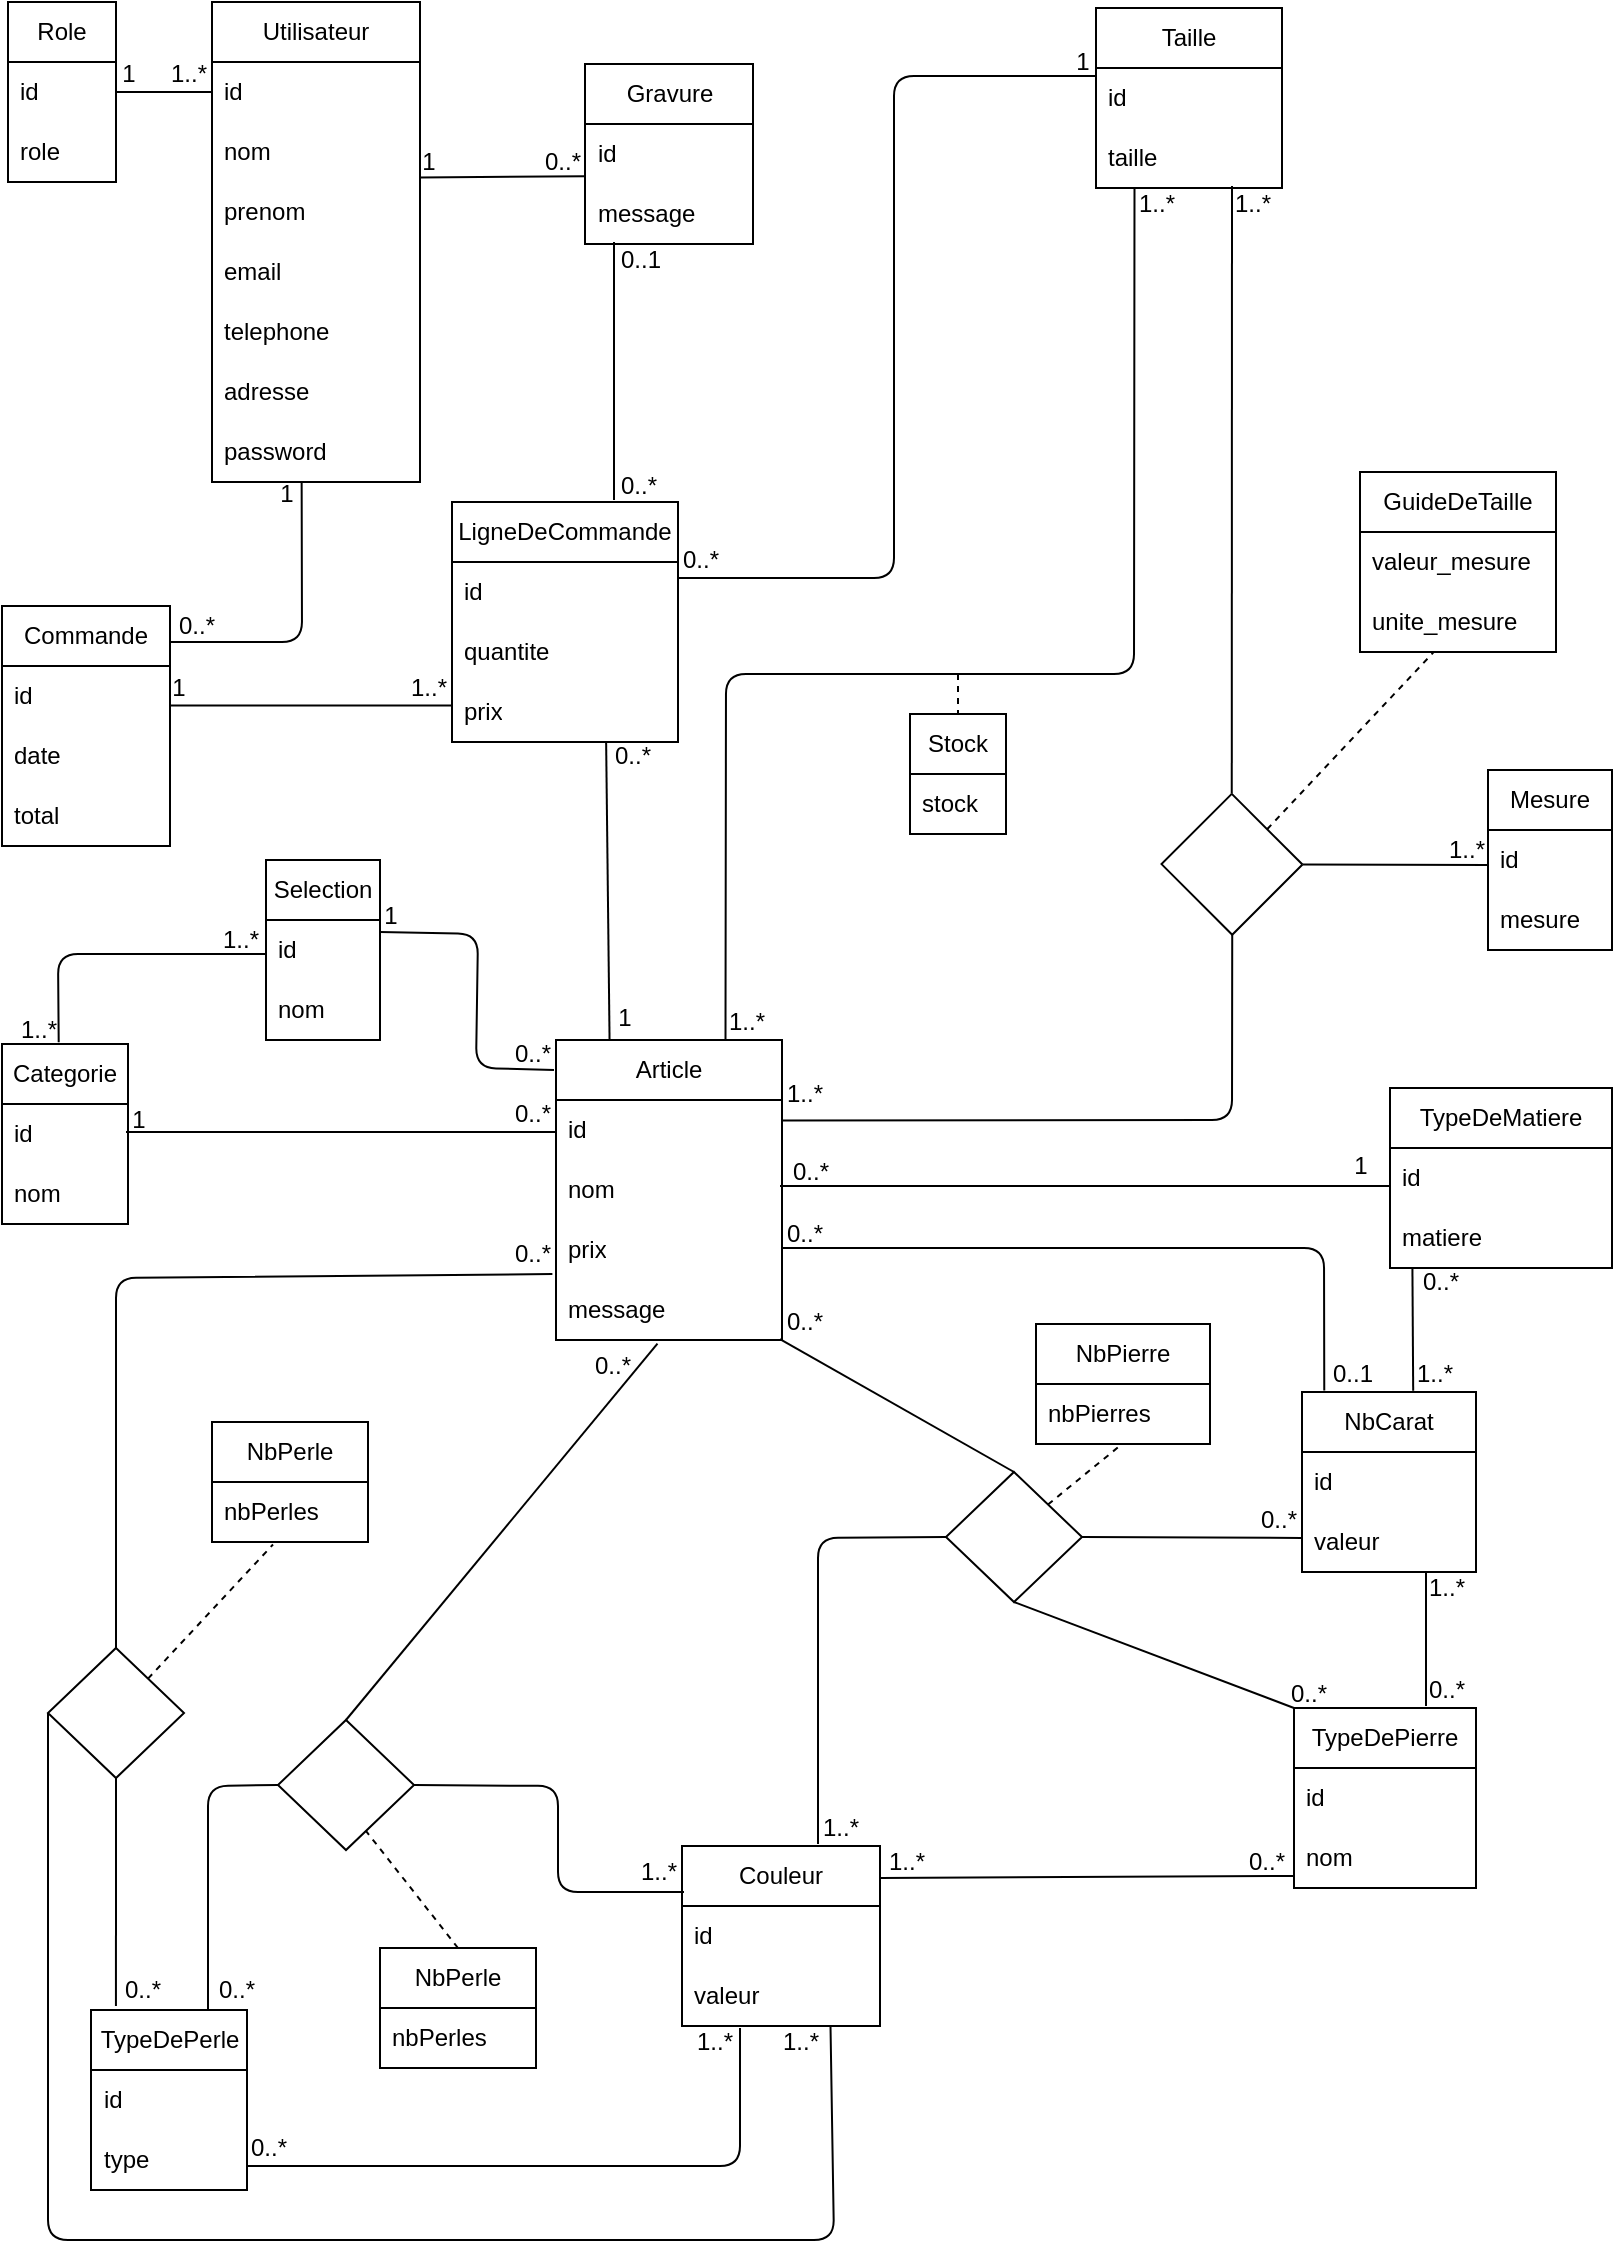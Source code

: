 <mxfile>
    <diagram id="a0RTVAKAJvJ26GCK1gj3" name="Page-1">
        <mxGraphModel dx="1342" dy="770" grid="0" gridSize="10" guides="1" tooltips="1" connect="1" arrows="1" fold="1" page="1" pageScale="1" pageWidth="827" pageHeight="1169" background="#ffffff" math="0" shadow="0">
            <root>
                <mxCell id="0"/>
                <mxCell id="1" parent="0"/>
                <mxCell id="2" value="Role" style="swimlane;fontStyle=0;childLayout=stackLayout;horizontal=1;startSize=30;horizontalStack=0;resizeParent=1;resizeParentMax=0;resizeLast=0;collapsible=1;marginBottom=0;whiteSpace=wrap;fillColor=none;swimlaneFillColor=none;glass=0;swimlaneLine=1;rounded=0;shadow=0;gradientColor=none;fontColor=#000000;labelBackgroundColor=none;strokeColor=#000000;perimeterSpacing=0;labelBorderColor=none;fillStyle=solid;strokeWidth=1;" parent="1" vertex="1">
                    <mxGeometry x="12" y="19" width="54" height="90" as="geometry"/>
                </mxCell>
                <mxCell id="3" value="id" style="text;strokeColor=none;fillColor=none;align=left;verticalAlign=middle;spacingLeft=4;spacingRight=4;overflow=hidden;points=[[0,0.5],[1,0.5]];portConstraint=eastwest;rotatable=0;whiteSpace=wrap;html=1;labelBackgroundColor=none;labelBorderColor=none;fontColor=#000000;" parent="2" vertex="1">
                    <mxGeometry y="30" width="54" height="30" as="geometry"/>
                </mxCell>
                <mxCell id="4" value="role" style="text;strokeColor=none;fillColor=none;align=left;verticalAlign=middle;spacingLeft=4;spacingRight=4;overflow=hidden;points=[[0,0.5],[1,0.5]];portConstraint=eastwest;rotatable=0;whiteSpace=wrap;html=1;fontColor=#000000;" parent="2" vertex="1">
                    <mxGeometry y="60" width="54" height="30" as="geometry"/>
                </mxCell>
                <mxCell id="6" value="Utilisateur" style="swimlane;fontStyle=0;childLayout=stackLayout;horizontal=1;startSize=30;horizontalStack=0;resizeParent=1;resizeParentMax=0;resizeLast=0;collapsible=1;marginBottom=0;whiteSpace=wrap;fillColor=none;swimlaneFillColor=none;glass=0;swimlaneLine=1;rounded=0;shadow=0;gradientColor=none;fontColor=#000000;labelBackgroundColor=none;strokeColor=#000000;perimeterSpacing=0;labelBorderColor=none;fillStyle=solid;strokeWidth=1;" parent="1" vertex="1">
                    <mxGeometry x="114" y="19" width="104" height="240" as="geometry">
                        <mxRectangle x="206" y="115" width="88" height="30" as="alternateBounds"/>
                    </mxGeometry>
                </mxCell>
                <mxCell id="7" value="id" style="text;strokeColor=none;fillColor=none;align=left;verticalAlign=middle;spacingLeft=4;spacingRight=4;overflow=hidden;points=[[0,0.5],[1,0.5]];portConstraint=eastwest;rotatable=0;whiteSpace=wrap;html=1;labelBackgroundColor=none;labelBorderColor=none;fontColor=#000000;" parent="6" vertex="1">
                    <mxGeometry y="30" width="104" height="30" as="geometry"/>
                </mxCell>
                <mxCell id="8" value="nom" style="text;strokeColor=none;fillColor=none;align=left;verticalAlign=middle;spacingLeft=4;spacingRight=4;overflow=hidden;points=[[0,0.5],[1,0.5]];portConstraint=eastwest;rotatable=0;whiteSpace=wrap;html=1;fontColor=#000000;" parent="6" vertex="1">
                    <mxGeometry y="60" width="104" height="30" as="geometry"/>
                </mxCell>
                <mxCell id="11" value="prenom" style="text;strokeColor=none;fillColor=none;align=left;verticalAlign=middle;spacingLeft=4;spacingRight=4;overflow=hidden;points=[[0,0.5],[1,0.5]];portConstraint=eastwest;rotatable=0;whiteSpace=wrap;html=1;fontColor=#000000;" parent="6" vertex="1">
                    <mxGeometry y="90" width="104" height="30" as="geometry"/>
                </mxCell>
                <mxCell id="12" value="email" style="text;strokeColor=none;fillColor=none;align=left;verticalAlign=middle;spacingLeft=4;spacingRight=4;overflow=hidden;points=[[0,0.5],[1,0.5]];portConstraint=eastwest;rotatable=0;whiteSpace=wrap;html=1;fontColor=#000000;" parent="6" vertex="1">
                    <mxGeometry y="120" width="104" height="30" as="geometry"/>
                </mxCell>
                <mxCell id="13" value="telephone" style="text;strokeColor=none;fillColor=none;align=left;verticalAlign=middle;spacingLeft=4;spacingRight=4;overflow=hidden;points=[[0,0.5],[1,0.5]];portConstraint=eastwest;rotatable=0;whiteSpace=wrap;html=1;fontColor=#000000;" parent="6" vertex="1">
                    <mxGeometry y="150" width="104" height="30" as="geometry"/>
                </mxCell>
                <mxCell id="14" value="adresse" style="text;strokeColor=none;fillColor=none;align=left;verticalAlign=middle;spacingLeft=4;spacingRight=4;overflow=hidden;points=[[0,0.5],[1,0.5]];portConstraint=eastwest;rotatable=0;whiteSpace=wrap;html=1;fontColor=#000000;" parent="6" vertex="1">
                    <mxGeometry y="180" width="104" height="30" as="geometry"/>
                </mxCell>
                <mxCell id="15" value="password" style="text;strokeColor=none;fillColor=none;align=left;verticalAlign=middle;spacingLeft=4;spacingRight=4;overflow=hidden;points=[[0,0.5],[1,0.5]];portConstraint=eastwest;rotatable=0;whiteSpace=wrap;html=1;fontColor=#000000;" parent="6" vertex="1">
                    <mxGeometry y="210" width="104" height="30" as="geometry"/>
                </mxCell>
                <mxCell id="17" value="" style="endArrow=none;html=1;rounded=1;fontColor=#000000;strokeColor=#000000;entryX=1;entryY=0.5;entryDx=0;entryDy=0;exitX=0;exitY=0.5;exitDx=0;exitDy=0;" parent="1" source="7" target="3" edge="1">
                    <mxGeometry width="50" height="50" relative="1" as="geometry">
                        <mxPoint x="259" y="238" as="sourcePoint"/>
                        <mxPoint x="309" y="188" as="targetPoint"/>
                    </mxGeometry>
                </mxCell>
                <mxCell id="18" value="1" style="text;html=1;align=center;verticalAlign=middle;resizable=0;points=[];autosize=1;strokeColor=none;fillColor=none;fontColor=#000000;" parent="1" vertex="1">
                    <mxGeometry x="59" y="42" width="25" height="26" as="geometry"/>
                </mxCell>
                <mxCell id="19" value="1..*" style="text;html=1;align=center;verticalAlign=middle;resizable=0;points=[];autosize=1;strokeColor=none;fillColor=none;fontColor=#000000;" parent="1" vertex="1">
                    <mxGeometry x="84" y="42" width="36" height="26" as="geometry"/>
                </mxCell>
                <mxCell id="24" value="Commande" style="swimlane;fontStyle=0;childLayout=stackLayout;horizontal=1;startSize=30;horizontalStack=0;resizeParent=1;resizeParentMax=0;resizeLast=0;collapsible=1;marginBottom=0;whiteSpace=wrap;fillColor=none;swimlaneFillColor=none;glass=0;swimlaneLine=1;rounded=0;shadow=0;gradientColor=none;fontColor=#000000;labelBackgroundColor=none;strokeColor=#000000;perimeterSpacing=0;labelBorderColor=none;fillStyle=solid;strokeWidth=1;" parent="1" vertex="1">
                    <mxGeometry x="9" y="321" width="84" height="120" as="geometry"/>
                </mxCell>
                <mxCell id="25" value="id" style="text;strokeColor=none;fillColor=none;align=left;verticalAlign=middle;spacingLeft=4;spacingRight=4;overflow=hidden;points=[[0,0.5],[1,0.5]];portConstraint=eastwest;rotatable=0;whiteSpace=wrap;html=1;labelBackgroundColor=none;labelBorderColor=none;fontColor=#000000;" parent="24" vertex="1">
                    <mxGeometry y="30" width="84" height="30" as="geometry"/>
                </mxCell>
                <mxCell id="26" value="date" style="text;strokeColor=none;fillColor=none;align=left;verticalAlign=middle;spacingLeft=4;spacingRight=4;overflow=hidden;points=[[0,0.5],[1,0.5]];portConstraint=eastwest;rotatable=0;whiteSpace=wrap;html=1;labelBackgroundColor=none;labelBorderColor=none;fontColor=#000000;" parent="24" vertex="1">
                    <mxGeometry y="60" width="84" height="30" as="geometry"/>
                </mxCell>
                <mxCell id="27" value="total" style="text;strokeColor=none;fillColor=none;align=left;verticalAlign=middle;spacingLeft=4;spacingRight=4;overflow=hidden;points=[[0,0.5],[1,0.5]];portConstraint=eastwest;rotatable=0;whiteSpace=wrap;html=1;labelBackgroundColor=none;labelBorderColor=none;fontColor=#000000;" parent="24" vertex="1">
                    <mxGeometry y="90" width="84" height="30" as="geometry"/>
                </mxCell>
                <mxCell id="34" value="" style="endArrow=none;html=1;rounded=1;strokeColor=#000000;fontColor=#000000;entryX=0.431;entryY=0.994;entryDx=0;entryDy=0;entryPerimeter=0;" parent="1" target="15" edge="1">
                    <mxGeometry width="50" height="50" relative="1" as="geometry">
                        <mxPoint x="93" y="339" as="sourcePoint"/>
                        <mxPoint x="221" y="225" as="targetPoint"/>
                        <Array as="points">
                            <mxPoint x="159" y="339"/>
                        </Array>
                    </mxGeometry>
                </mxCell>
                <mxCell id="35" value="0..*" style="text;html=1;align=center;verticalAlign=middle;resizable=0;points=[];autosize=1;strokeColor=none;fillColor=none;fontColor=#000000;" parent="1" vertex="1">
                    <mxGeometry x="87.5" y="318" width="36" height="26" as="geometry"/>
                </mxCell>
                <mxCell id="36" value="1" style="text;html=1;align=center;verticalAlign=middle;resizable=0;points=[];autosize=1;strokeColor=none;fillColor=none;fontColor=#000000;" parent="1" vertex="1">
                    <mxGeometry x="138" y="252" width="25" height="26" as="geometry"/>
                </mxCell>
                <mxCell id="37" value="Gravure" style="swimlane;fontStyle=0;childLayout=stackLayout;horizontal=1;startSize=30;horizontalStack=0;resizeParent=1;resizeParentMax=0;resizeLast=0;collapsible=1;marginBottom=0;whiteSpace=wrap;fillColor=none;swimlaneFillColor=none;glass=0;swimlaneLine=1;rounded=0;shadow=0;gradientColor=none;fontColor=#000000;labelBackgroundColor=none;strokeColor=#000000;perimeterSpacing=0;labelBorderColor=none;fillStyle=solid;strokeWidth=1;" parent="1" vertex="1">
                    <mxGeometry x="300.5" y="50" width="84" height="90" as="geometry"/>
                </mxCell>
                <mxCell id="38" value="id" style="text;strokeColor=none;fillColor=none;align=left;verticalAlign=middle;spacingLeft=4;spacingRight=4;overflow=hidden;points=[[0,0.5],[1,0.5]];portConstraint=eastwest;rotatable=0;whiteSpace=wrap;html=1;labelBackgroundColor=none;labelBorderColor=none;fontColor=#000000;" parent="37" vertex="1">
                    <mxGeometry y="30" width="84" height="30" as="geometry"/>
                </mxCell>
                <mxCell id="39" value="message" style="text;strokeColor=none;fillColor=none;align=left;verticalAlign=middle;spacingLeft=4;spacingRight=4;overflow=hidden;points=[[0,0.5],[1,0.5]];portConstraint=eastwest;rotatable=0;whiteSpace=wrap;html=1;labelBackgroundColor=none;labelBorderColor=none;fontColor=#000000;" parent="37" vertex="1">
                    <mxGeometry y="60" width="84" height="30" as="geometry"/>
                </mxCell>
                <mxCell id="41" value="LigneDeCommande" style="swimlane;fontStyle=0;childLayout=stackLayout;horizontal=1;startSize=30;horizontalStack=0;resizeParent=1;resizeParentMax=0;resizeLast=0;collapsible=1;marginBottom=0;whiteSpace=wrap;fillColor=none;swimlaneFillColor=none;glass=0;swimlaneLine=1;rounded=0;shadow=0;gradientColor=none;fontColor=#000000;labelBackgroundColor=none;strokeColor=#000000;perimeterSpacing=0;labelBorderColor=none;fillStyle=solid;strokeWidth=1;" parent="1" vertex="1">
                    <mxGeometry x="234" y="269" width="113" height="120" as="geometry"/>
                </mxCell>
                <mxCell id="42" value="id" style="text;strokeColor=none;fillColor=none;align=left;verticalAlign=middle;spacingLeft=4;spacingRight=4;overflow=hidden;points=[[0,0.5],[1,0.5]];portConstraint=eastwest;rotatable=0;whiteSpace=wrap;html=1;labelBackgroundColor=none;labelBorderColor=none;fontColor=#000000;" parent="41" vertex="1">
                    <mxGeometry y="30" width="113" height="30" as="geometry"/>
                </mxCell>
                <mxCell id="43" value="quantite" style="text;strokeColor=none;fillColor=none;align=left;verticalAlign=middle;spacingLeft=4;spacingRight=4;overflow=hidden;points=[[0,0.5],[1,0.5]];portConstraint=eastwest;rotatable=0;whiteSpace=wrap;html=1;labelBackgroundColor=none;labelBorderColor=none;fontColor=#000000;" parent="41" vertex="1">
                    <mxGeometry y="60" width="113" height="30" as="geometry"/>
                </mxCell>
                <mxCell id="44" value="prix" style="text;strokeColor=none;fillColor=none;align=left;verticalAlign=middle;spacingLeft=4;spacingRight=4;overflow=hidden;points=[[0,0.5],[1,0.5]];portConstraint=eastwest;rotatable=0;whiteSpace=wrap;html=1;labelBackgroundColor=none;labelBorderColor=none;fontColor=#000000;" parent="41" vertex="1">
                    <mxGeometry y="90" width="113" height="30" as="geometry"/>
                </mxCell>
                <mxCell id="45" value="" style="endArrow=none;html=1;rounded=1;strokeColor=#000000;fontColor=#000000;entryX=0.995;entryY=0.657;entryDx=0;entryDy=0;entryPerimeter=0;exitX=-0.004;exitY=0.39;exitDx=0;exitDy=0;exitPerimeter=0;" parent="1" source="44" target="25" edge="1">
                    <mxGeometry width="50" height="50" relative="1" as="geometry">
                        <mxPoint x="219" y="382" as="sourcePoint"/>
                        <mxPoint x="429" y="266" as="targetPoint"/>
                    </mxGeometry>
                </mxCell>
                <mxCell id="46" value="" style="endArrow=none;html=1;rounded=1;strokeColor=#000000;fontColor=#000000;entryX=0.997;entryY=-0.076;entryDx=0;entryDy=0;exitX=0;exitY=0.872;exitDx=0;exitDy=0;exitPerimeter=0;entryPerimeter=0;" parent="1" source="38" target="11" edge="1">
                    <mxGeometry width="50" height="50" relative="1" as="geometry">
                        <mxPoint x="308" y="231" as="sourcePoint"/>
                        <mxPoint x="386" y="185" as="targetPoint"/>
                    </mxGeometry>
                </mxCell>
                <mxCell id="47" value="1" style="text;html=1;align=center;verticalAlign=middle;resizable=0;points=[];autosize=1;strokeColor=none;fillColor=none;fontColor=#000000;" parent="1" vertex="1">
                    <mxGeometry x="84" y="349" width="25" height="26" as="geometry"/>
                </mxCell>
                <mxCell id="48" value="1..*" style="text;html=1;align=center;verticalAlign=middle;resizable=0;points=[];autosize=1;strokeColor=none;fillColor=none;fontColor=#000000;" parent="1" vertex="1">
                    <mxGeometry x="203.5" y="349" width="36" height="26" as="geometry"/>
                </mxCell>
                <mxCell id="49" value="" style="endArrow=none;html=1;rounded=1;strokeColor=#000000;fontColor=#000000;" parent="1" edge="1">
                    <mxGeometry width="50" height="50" relative="1" as="geometry">
                        <mxPoint x="315" y="268" as="sourcePoint"/>
                        <mxPoint x="315" y="139" as="targetPoint"/>
                    </mxGeometry>
                </mxCell>
                <mxCell id="50" value="0..1" style="text;html=1;align=center;verticalAlign=middle;resizable=0;points=[];autosize=1;strokeColor=none;fillColor=none;fontColor=#000000;" parent="1" vertex="1">
                    <mxGeometry x="309" y="135" width="38" height="26" as="geometry"/>
                </mxCell>
                <mxCell id="51" value="0..*" style="text;html=1;align=center;verticalAlign=middle;resizable=0;points=[];autosize=1;strokeColor=none;fillColor=none;fontColor=#000000;" parent="1" vertex="1">
                    <mxGeometry x="340" y="285" width="36" height="26" as="geometry"/>
                </mxCell>
                <mxCell id="52" value="1" style="text;html=1;align=center;verticalAlign=middle;resizable=0;points=[];autosize=1;strokeColor=none;fillColor=none;fontColor=#000000;" parent="1" vertex="1">
                    <mxGeometry x="209" y="86" width="25" height="26" as="geometry"/>
                </mxCell>
                <mxCell id="53" value="0..*" style="text;html=1;align=center;verticalAlign=middle;resizable=0;points=[];autosize=1;strokeColor=none;fillColor=none;fontColor=#000000;" parent="1" vertex="1">
                    <mxGeometry x="271" y="86" width="36" height="26" as="geometry"/>
                </mxCell>
                <mxCell id="54" value="Selection" style="swimlane;fontStyle=0;childLayout=stackLayout;horizontal=1;startSize=30;horizontalStack=0;resizeParent=1;resizeParentMax=0;resizeLast=0;collapsible=1;marginBottom=0;whiteSpace=wrap;fillColor=none;swimlaneFillColor=none;glass=0;swimlaneLine=1;rounded=0;shadow=0;gradientColor=none;fontColor=#000000;labelBackgroundColor=none;strokeColor=#000000;perimeterSpacing=0;labelBorderColor=none;fillStyle=solid;strokeWidth=1;" parent="1" vertex="1">
                    <mxGeometry x="141" y="448" width="57" height="90" as="geometry"/>
                </mxCell>
                <mxCell id="55" value="id" style="text;strokeColor=none;fillColor=none;align=left;verticalAlign=middle;spacingLeft=4;spacingRight=4;overflow=hidden;points=[[0,0.5],[1,0.5]];portConstraint=eastwest;rotatable=0;whiteSpace=wrap;html=1;labelBackgroundColor=none;labelBorderColor=none;fontColor=#000000;" parent="54" vertex="1">
                    <mxGeometry y="30" width="57" height="30" as="geometry"/>
                </mxCell>
                <mxCell id="56" value="nom" style="text;strokeColor=none;fillColor=none;align=left;verticalAlign=middle;spacingLeft=4;spacingRight=4;overflow=hidden;points=[[0,0.5],[1,0.5]];portConstraint=eastwest;rotatable=0;whiteSpace=wrap;html=1;labelBackgroundColor=none;labelBorderColor=none;fontColor=#000000;" parent="54" vertex="1">
                    <mxGeometry y="60" width="57" height="30" as="geometry"/>
                </mxCell>
                <mxCell id="58" value="Categorie" style="swimlane;fontStyle=0;childLayout=stackLayout;horizontal=1;startSize=30;horizontalStack=0;resizeParent=1;resizeParentMax=0;resizeLast=0;collapsible=1;marginBottom=0;whiteSpace=wrap;fillColor=none;swimlaneFillColor=none;glass=0;swimlaneLine=1;rounded=0;shadow=0;gradientColor=none;fontColor=#000000;labelBackgroundColor=none;strokeColor=#000000;perimeterSpacing=0;labelBorderColor=none;fillStyle=solid;strokeWidth=1;" parent="1" vertex="1">
                    <mxGeometry x="9" y="540" width="63" height="90" as="geometry"/>
                </mxCell>
                <mxCell id="59" value="id" style="text;strokeColor=none;fillColor=none;align=left;verticalAlign=middle;spacingLeft=4;spacingRight=4;overflow=hidden;points=[[0,0.5],[1,0.5]];portConstraint=eastwest;rotatable=0;whiteSpace=wrap;html=1;labelBackgroundColor=none;labelBorderColor=none;fontColor=#000000;" parent="58" vertex="1">
                    <mxGeometry y="30" width="63" height="30" as="geometry"/>
                </mxCell>
                <mxCell id="60" value="nom" style="text;strokeColor=none;fillColor=none;align=left;verticalAlign=middle;spacingLeft=4;spacingRight=4;overflow=hidden;points=[[0,0.5],[1,0.5]];portConstraint=eastwest;rotatable=0;whiteSpace=wrap;html=1;labelBackgroundColor=none;labelBorderColor=none;fontColor=#000000;" parent="58" vertex="1">
                    <mxGeometry y="60" width="63" height="30" as="geometry"/>
                </mxCell>
                <mxCell id="61" value="" style="endArrow=none;html=1;rounded=1;fontColor=#000000;strokeColor=#000000;" parent="1" edge="1">
                    <mxGeometry width="50" height="50" relative="1" as="geometry">
                        <mxPoint x="285" y="553" as="sourcePoint"/>
                        <mxPoint x="198" y="484" as="targetPoint"/>
                        <Array as="points">
                            <mxPoint x="246" y="552"/>
                            <mxPoint x="247" y="485"/>
                        </Array>
                    </mxGeometry>
                </mxCell>
                <mxCell id="62" value="" style="endArrow=none;html=1;rounded=1;strokeColor=#000000;fontColor=#000000;exitX=0.45;exitY=-0.01;exitDx=0;exitDy=0;exitPerimeter=0;" parent="1" source="58" edge="1">
                    <mxGeometry width="50" height="50" relative="1" as="geometry">
                        <mxPoint x="475" y="378" as="sourcePoint"/>
                        <mxPoint x="141" y="495" as="targetPoint"/>
                        <Array as="points">
                            <mxPoint x="37" y="495"/>
                        </Array>
                    </mxGeometry>
                </mxCell>
                <mxCell id="63" value="1..*" style="text;html=1;align=center;verticalAlign=middle;resizable=0;points=[];autosize=1;strokeColor=none;fillColor=none;fontColor=#000000;" parent="1" vertex="1">
                    <mxGeometry x="110" y="475" width="36" height="26" as="geometry"/>
                </mxCell>
                <mxCell id="64" value="1..*" style="text;html=1;align=center;verticalAlign=middle;resizable=0;points=[];autosize=1;strokeColor=none;fillColor=none;fontColor=#000000;" parent="1" vertex="1">
                    <mxGeometry x="9" y="520" width="36" height="26" as="geometry"/>
                </mxCell>
                <mxCell id="65" value="1" style="text;html=1;align=center;verticalAlign=middle;resizable=0;points=[];autosize=1;strokeColor=none;fillColor=none;fontColor=#000000;" parent="1" vertex="1">
                    <mxGeometry x="190" y="463" width="25" height="26" as="geometry"/>
                </mxCell>
                <mxCell id="66" value="0..*" style="text;html=1;align=center;verticalAlign=middle;resizable=0;points=[];autosize=1;strokeColor=none;fillColor=none;fontColor=#000000;" parent="1" vertex="1">
                    <mxGeometry x="256" y="532" width="36" height="26" as="geometry"/>
                </mxCell>
                <mxCell id="68" value="Article" style="swimlane;fontStyle=0;childLayout=stackLayout;horizontal=1;startSize=30;horizontalStack=0;resizeParent=1;resizeParentMax=0;resizeLast=0;collapsible=1;marginBottom=0;whiteSpace=wrap;fillColor=none;swimlaneFillColor=none;glass=0;swimlaneLine=1;rounded=0;shadow=0;gradientColor=none;fontColor=#000000;labelBackgroundColor=none;strokeColor=#000000;perimeterSpacing=0;labelBorderColor=none;fillStyle=solid;strokeWidth=1;" parent="1" vertex="1">
                    <mxGeometry x="286" y="538" width="113" height="150" as="geometry"/>
                </mxCell>
                <mxCell id="69" value="id" style="text;strokeColor=none;fillColor=none;align=left;verticalAlign=middle;spacingLeft=4;spacingRight=4;overflow=hidden;points=[[0,0.5],[1,0.5]];portConstraint=eastwest;rotatable=0;whiteSpace=wrap;html=1;labelBackgroundColor=none;labelBorderColor=none;fontColor=#000000;" parent="68" vertex="1">
                    <mxGeometry y="30" width="113" height="30" as="geometry"/>
                </mxCell>
                <mxCell id="70" value="nom" style="text;strokeColor=none;fillColor=none;align=left;verticalAlign=middle;spacingLeft=4;spacingRight=4;overflow=hidden;points=[[0,0.5],[1,0.5]];portConstraint=eastwest;rotatable=0;whiteSpace=wrap;html=1;labelBackgroundColor=none;labelBorderColor=none;fontColor=#000000;" parent="68" vertex="1">
                    <mxGeometry y="60" width="113" height="30" as="geometry"/>
                </mxCell>
                <mxCell id="71" value="prix" style="text;strokeColor=none;fillColor=none;align=left;verticalAlign=middle;spacingLeft=4;spacingRight=4;overflow=hidden;points=[[0,0.5],[1,0.5]];portConstraint=eastwest;rotatable=0;whiteSpace=wrap;html=1;labelBackgroundColor=none;labelBorderColor=none;fontColor=#000000;" parent="68" vertex="1">
                    <mxGeometry y="90" width="113" height="30" as="geometry"/>
                </mxCell>
                <mxCell id="72" value="message" style="text;strokeColor=none;fillColor=none;align=left;verticalAlign=middle;spacingLeft=4;spacingRight=4;overflow=hidden;points=[[0,0.5],[1,0.5]];portConstraint=eastwest;rotatable=0;whiteSpace=wrap;html=1;labelBackgroundColor=none;labelBorderColor=none;fontColor=#000000;" parent="68" vertex="1">
                    <mxGeometry y="120" width="113" height="30" as="geometry"/>
                </mxCell>
                <mxCell id="74" value="" style="endArrow=none;html=1;rounded=1;strokeColor=#000000;fontColor=#000000;exitX=0.237;exitY=-0.001;exitDx=0;exitDy=0;exitPerimeter=0;entryX=0.682;entryY=1.002;entryDx=0;entryDy=0;entryPerimeter=0;" parent="1" source="68" target="44" edge="1">
                    <mxGeometry width="50" height="50" relative="1" as="geometry">
                        <mxPoint x="316" y="501" as="sourcePoint"/>
                        <mxPoint x="303" y="412" as="targetPoint"/>
                    </mxGeometry>
                </mxCell>
                <mxCell id="75" value="0..*" style="text;html=1;align=center;verticalAlign=middle;resizable=0;points=[];autosize=1;strokeColor=none;fillColor=none;fontColor=#000000;" parent="1" vertex="1">
                    <mxGeometry x="306" y="383" width="36" height="26" as="geometry"/>
                </mxCell>
                <mxCell id="76" value="1" style="text;html=1;align=center;verticalAlign=middle;resizable=0;points=[];autosize=1;strokeColor=none;fillColor=none;fontColor=#000000;" parent="1" vertex="1">
                    <mxGeometry x="307" y="514" width="25" height="26" as="geometry"/>
                </mxCell>
                <mxCell id="77" value="" style="endArrow=none;html=1;rounded=1;strokeColor=#000000;fontColor=#000000;" parent="1" edge="1">
                    <mxGeometry width="50" height="50" relative="1" as="geometry">
                        <mxPoint x="286" y="584" as="sourcePoint"/>
                        <mxPoint x="71" y="584" as="targetPoint"/>
                    </mxGeometry>
                </mxCell>
                <mxCell id="78" value="1" style="text;html=1;align=center;verticalAlign=middle;resizable=0;points=[];autosize=1;strokeColor=none;fillColor=none;fontColor=#000000;" parent="1" vertex="1">
                    <mxGeometry x="64" y="565" width="25" height="26" as="geometry"/>
                </mxCell>
                <mxCell id="79" value="0..*" style="text;html=1;align=center;verticalAlign=middle;resizable=0;points=[];autosize=1;strokeColor=none;fillColor=none;fontColor=#000000;" parent="1" vertex="1">
                    <mxGeometry x="256" y="562" width="36" height="26" as="geometry"/>
                </mxCell>
                <mxCell id="80" value="Taille" style="swimlane;fontStyle=0;childLayout=stackLayout;horizontal=1;startSize=30;horizontalStack=0;resizeParent=1;resizeParentMax=0;resizeLast=0;collapsible=1;marginBottom=0;whiteSpace=wrap;fillColor=none;swimlaneFillColor=none;glass=0;swimlaneLine=1;rounded=0;shadow=0;gradientColor=none;fontColor=#000000;labelBackgroundColor=none;strokeColor=#000000;perimeterSpacing=0;labelBorderColor=none;fillStyle=solid;strokeWidth=1;" parent="1" vertex="1">
                    <mxGeometry x="556" y="22" width="93" height="90" as="geometry"/>
                </mxCell>
                <mxCell id="81" value="id" style="text;strokeColor=none;fillColor=none;align=left;verticalAlign=middle;spacingLeft=4;spacingRight=4;overflow=hidden;points=[[0,0.5],[1,0.5]];portConstraint=eastwest;rotatable=0;whiteSpace=wrap;html=1;labelBackgroundColor=none;labelBorderColor=none;fontColor=#000000;" parent="80" vertex="1">
                    <mxGeometry y="30" width="93" height="30" as="geometry"/>
                </mxCell>
                <mxCell id="82" value="taille" style="text;strokeColor=none;fillColor=none;align=left;verticalAlign=middle;spacingLeft=4;spacingRight=4;overflow=hidden;points=[[0,0.5],[1,0.5]];portConstraint=eastwest;rotatable=0;whiteSpace=wrap;html=1;labelBackgroundColor=none;labelBorderColor=none;fontColor=#000000;" parent="80" vertex="1">
                    <mxGeometry y="60" width="93" height="30" as="geometry"/>
                </mxCell>
                <mxCell id="83" value="" style="endArrow=none;html=1;rounded=1;strokeColor=#000000;fontColor=#000000;entryX=0.207;entryY=1.007;entryDx=0;entryDy=0;entryPerimeter=0;exitX=0.75;exitY=0;exitDx=0;exitDy=0;" parent="1" source="68" target="82" edge="1">
                    <mxGeometry width="50" height="50" relative="1" as="geometry">
                        <mxPoint x="385" y="389" as="sourcePoint"/>
                        <mxPoint x="435" y="339" as="targetPoint"/>
                        <Array as="points">
                            <mxPoint x="371" y="355"/>
                            <mxPoint x="575" y="355"/>
                        </Array>
                    </mxGeometry>
                </mxCell>
                <mxCell id="84" value="" style="swimlane;startSize=0;rounded=0;shadow=0;glass=0;labelBackgroundColor=none;labelBorderColor=none;sketch=0;fillStyle=solid;strokeColor=#000000;strokeWidth=1;fontColor=#000000;fillColor=none;gradientColor=none;html=0;rotation=45;" parent="1" vertex="1" collapsed="1">
                    <mxGeometry x="599" y="425.32" width="50" height="49.68" as="geometry">
                        <mxRectangle x="605" y="364" width="52" height="51" as="alternateBounds"/>
                    </mxGeometry>
                </mxCell>
                <mxCell id="85" value="Stock" style="swimlane;fontStyle=0;childLayout=stackLayout;horizontal=1;startSize=30;horizontalStack=0;resizeParent=1;resizeParentMax=0;resizeLast=0;collapsible=1;marginBottom=0;whiteSpace=wrap;fillColor=none;swimlaneFillColor=none;glass=0;swimlaneLine=1;rounded=0;shadow=0;gradientColor=none;fontColor=#000000;labelBackgroundColor=none;strokeColor=#000000;perimeterSpacing=0;labelBorderColor=none;fillStyle=solid;strokeWidth=1;" parent="1" vertex="1">
                    <mxGeometry x="463" y="375" width="48" height="60" as="geometry"/>
                </mxCell>
                <mxCell id="87" value="stock" style="text;strokeColor=none;fillColor=none;align=left;verticalAlign=middle;spacingLeft=4;spacingRight=4;overflow=hidden;points=[[0,0.5],[1,0.5]];portConstraint=eastwest;rotatable=0;whiteSpace=wrap;html=1;labelBackgroundColor=none;labelBorderColor=none;fontColor=#000000;" parent="85" vertex="1">
                    <mxGeometry y="30" width="48" height="30" as="geometry"/>
                </mxCell>
                <mxCell id="88" value="Mesure" style="swimlane;fontStyle=0;childLayout=stackLayout;horizontal=1;startSize=30;horizontalStack=0;resizeParent=1;resizeParentMax=0;resizeLast=0;collapsible=1;marginBottom=0;whiteSpace=wrap;fillColor=none;swimlaneFillColor=none;glass=0;swimlaneLine=1;rounded=0;shadow=0;gradientColor=none;fontColor=#000000;labelBackgroundColor=none;strokeColor=#000000;perimeterSpacing=0;labelBorderColor=none;fillStyle=solid;strokeWidth=1;" parent="1" vertex="1">
                    <mxGeometry x="752" y="403" width="62" height="90" as="geometry"/>
                </mxCell>
                <mxCell id="89" value="id" style="text;strokeColor=none;fillColor=none;align=left;verticalAlign=middle;spacingLeft=4;spacingRight=4;overflow=hidden;points=[[0,0.5],[1,0.5]];portConstraint=eastwest;rotatable=0;whiteSpace=wrap;html=1;labelBackgroundColor=none;labelBorderColor=none;fontColor=#000000;" parent="88" vertex="1">
                    <mxGeometry y="30" width="62" height="30" as="geometry"/>
                </mxCell>
                <mxCell id="90" value="mesure" style="text;strokeColor=none;fillColor=none;align=left;verticalAlign=middle;spacingLeft=4;spacingRight=4;overflow=hidden;points=[[0,0.5],[1,0.5]];portConstraint=eastwest;rotatable=0;whiteSpace=wrap;html=1;labelBackgroundColor=none;labelBorderColor=none;fontColor=#000000;" parent="88" vertex="1">
                    <mxGeometry y="60" width="62" height="30" as="geometry"/>
                </mxCell>
                <mxCell id="92" value="GuideDeTaille" style="swimlane;fontStyle=0;childLayout=stackLayout;horizontal=1;startSize=30;horizontalStack=0;resizeParent=1;resizeParentMax=0;resizeLast=0;collapsible=1;marginBottom=0;whiteSpace=wrap;fillColor=none;swimlaneFillColor=none;glass=0;swimlaneLine=1;rounded=0;shadow=0;gradientColor=none;fontColor=#000000;labelBackgroundColor=none;strokeColor=#000000;perimeterSpacing=0;labelBorderColor=none;fillStyle=solid;strokeWidth=1;" parent="1" vertex="1">
                    <mxGeometry x="688" y="254" width="98" height="90" as="geometry"/>
                </mxCell>
                <mxCell id="94" value="valeur_mesure" style="text;strokeColor=none;fillColor=none;align=left;verticalAlign=middle;spacingLeft=4;spacingRight=4;overflow=hidden;points=[[0,0.5],[1,0.5]];portConstraint=eastwest;rotatable=0;whiteSpace=wrap;html=1;labelBackgroundColor=none;labelBorderColor=none;fontColor=#000000;" parent="92" vertex="1">
                    <mxGeometry y="30" width="98" height="30" as="geometry"/>
                </mxCell>
                <mxCell id="95" value="unite_mesure" style="text;strokeColor=none;fillColor=none;align=left;verticalAlign=middle;spacingLeft=4;spacingRight=4;overflow=hidden;points=[[0,0.5],[1,0.5]];portConstraint=eastwest;rotatable=0;whiteSpace=wrap;html=1;labelBackgroundColor=none;labelBorderColor=none;fontColor=#000000;" parent="92" vertex="1">
                    <mxGeometry y="60" width="98" height="30" as="geometry"/>
                </mxCell>
                <mxCell id="98" value="" style="endArrow=none;dashed=1;html=1;rounded=1;strokeColor=#000000;fontColor=#000000;entryX=0.5;entryY=0;entryDx=0;entryDy=0;" parent="1" target="85" edge="1">
                    <mxGeometry width="50" height="50" relative="1" as="geometry">
                        <mxPoint x="487" y="355" as="sourcePoint"/>
                        <mxPoint x="552" y="596" as="targetPoint"/>
                    </mxGeometry>
                </mxCell>
                <mxCell id="99" value="" style="endArrow=none;html=1;rounded=1;strokeColor=#000000;fontColor=#000000;entryX=1;entryY=1;entryDx=0;entryDy=0;exitX=0.194;exitY=1.01;exitDx=0;exitDy=0;exitPerimeter=0;" parent="1" source="106" target="84" edge="1">
                    <mxGeometry width="50" height="50" relative="1" as="geometry">
                        <mxPoint x="398" y="576" as="sourcePoint"/>
                        <mxPoint x="545" y="528" as="targetPoint"/>
                        <Array as="points">
                            <mxPoint x="624" y="578"/>
                        </Array>
                    </mxGeometry>
                </mxCell>
                <mxCell id="100" value="" style="endArrow=none;html=1;rounded=1;strokeColor=#000000;fontColor=#000000;exitX=1;exitY=0;exitDx=0;exitDy=0;entryX=-0.001;entryY=0.583;entryDx=0;entryDy=0;entryPerimeter=0;" parent="1" source="84" target="89" edge="1">
                    <mxGeometry width="50" height="50" relative="1" as="geometry">
                        <mxPoint x="621" y="308" as="sourcePoint"/>
                        <mxPoint x="745" y="423" as="targetPoint"/>
                    </mxGeometry>
                </mxCell>
                <mxCell id="102" value="" style="endArrow=none;html=1;rounded=1;strokeColor=#000000;fontColor=#000000;entryX=0;entryY=0;entryDx=0;entryDy=0;" parent="1" target="84" edge="1">
                    <mxGeometry width="50" height="50" relative="1" as="geometry">
                        <mxPoint x="624" y="111" as="sourcePoint"/>
                        <mxPoint x="524" y="318" as="targetPoint"/>
                    </mxGeometry>
                </mxCell>
                <mxCell id="103" value="" style="endArrow=none;dashed=1;html=1;rounded=1;strokeColor=#000000;fontColor=#000000;entryX=0.378;entryY=0.994;entryDx=0;entryDy=0;entryPerimeter=0;exitX=0.5;exitY=0;exitDx=0;exitDy=0;" parent="1" source="84" target="95" edge="1">
                    <mxGeometry width="50" height="50" relative="1" as="geometry">
                        <mxPoint x="447" y="331" as="sourcePoint"/>
                        <mxPoint x="497" y="281" as="targetPoint"/>
                    </mxGeometry>
                </mxCell>
                <mxCell id="104" value="1..*" style="text;html=1;align=center;verticalAlign=middle;resizable=0;points=[];autosize=1;strokeColor=none;fillColor=none;fontColor=#000000;" parent="1" vertex="1">
                    <mxGeometry x="363" y="516" width="36" height="26" as="geometry"/>
                </mxCell>
                <mxCell id="105" value="1..*" style="text;html=1;align=center;verticalAlign=middle;resizable=0;points=[];autosize=1;strokeColor=none;fillColor=none;fontColor=#000000;" parent="1" vertex="1">
                    <mxGeometry x="568" y="107" width="36" height="26" as="geometry"/>
                </mxCell>
                <mxCell id="106" value="1..*" style="text;html=1;align=center;verticalAlign=middle;resizable=0;points=[];autosize=1;strokeColor=none;fillColor=none;fontColor=#000000;" parent="1" vertex="1">
                    <mxGeometry x="392" y="552" width="36" height="26" as="geometry"/>
                </mxCell>
                <mxCell id="107" value="1..*" style="text;html=1;align=center;verticalAlign=middle;resizable=0;points=[];autosize=1;strokeColor=none;fillColor=none;fontColor=#000000;" parent="1" vertex="1">
                    <mxGeometry x="616" y="107" width="36" height="26" as="geometry"/>
                </mxCell>
                <mxCell id="108" value="1..*" style="text;html=1;align=center;verticalAlign=middle;resizable=0;points=[];autosize=1;strokeColor=none;fillColor=none;fontColor=#000000;" parent="1" vertex="1">
                    <mxGeometry x="723" y="430" width="36" height="26" as="geometry"/>
                </mxCell>
                <mxCell id="113" value="" style="endArrow=none;html=1;rounded=1;strokeColor=#000000;fontColor=#000000;" parent="1" edge="1">
                    <mxGeometry width="50" height="50" relative="1" as="geometry">
                        <mxPoint x="347" y="307" as="sourcePoint"/>
                        <mxPoint x="556" y="56" as="targetPoint"/>
                        <Array as="points">
                            <mxPoint x="455" y="307"/>
                            <mxPoint x="455" y="56"/>
                        </Array>
                    </mxGeometry>
                </mxCell>
                <mxCell id="114" value="1" style="text;html=1;align=center;verticalAlign=middle;resizable=0;points=[];autosize=1;strokeColor=none;fillColor=none;fontColor=#000000;" parent="1" vertex="1">
                    <mxGeometry x="536.5" y="36" width="25" height="26" as="geometry"/>
                </mxCell>
                <mxCell id="115" value="0..*" style="text;html=1;align=center;verticalAlign=middle;resizable=0;points=[];autosize=1;strokeColor=none;fillColor=none;fontColor=#000000;" parent="1" vertex="1">
                    <mxGeometry x="309" y="248" width="36" height="26" as="geometry"/>
                </mxCell>
                <mxCell id="116" value="TypeDeMatiere" style="swimlane;fontStyle=0;childLayout=stackLayout;horizontal=1;startSize=30;horizontalStack=0;resizeParent=1;resizeParentMax=0;resizeLast=0;collapsible=1;marginBottom=0;whiteSpace=wrap;fillColor=none;swimlaneFillColor=none;glass=0;swimlaneLine=1;rounded=0;shadow=0;gradientColor=none;fontColor=#000000;labelBackgroundColor=none;strokeColor=#000000;perimeterSpacing=0;labelBorderColor=none;fillStyle=solid;strokeWidth=1;" parent="1" vertex="1">
                    <mxGeometry x="703" y="562" width="111" height="90" as="geometry"/>
                </mxCell>
                <mxCell id="117" value="id" style="text;strokeColor=none;fillColor=none;align=left;verticalAlign=middle;spacingLeft=4;spacingRight=4;overflow=hidden;points=[[0,0.5],[1,0.5]];portConstraint=eastwest;rotatable=0;whiteSpace=wrap;html=1;labelBackgroundColor=none;labelBorderColor=none;fontColor=#000000;" parent="116" vertex="1">
                    <mxGeometry y="30" width="111" height="30" as="geometry"/>
                </mxCell>
                <mxCell id="118" value="matiere" style="text;strokeColor=none;fillColor=none;align=left;verticalAlign=middle;spacingLeft=4;spacingRight=4;overflow=hidden;points=[[0,0.5],[1,0.5]];portConstraint=eastwest;rotatable=0;whiteSpace=wrap;html=1;labelBackgroundColor=none;labelBorderColor=none;fontColor=#000000;" parent="116" vertex="1">
                    <mxGeometry y="60" width="111" height="30" as="geometry"/>
                </mxCell>
                <mxCell id="119" value="NbCarat" style="swimlane;fontStyle=0;childLayout=stackLayout;horizontal=1;startSize=30;horizontalStack=0;resizeParent=1;resizeParentMax=0;resizeLast=0;collapsible=1;marginBottom=0;whiteSpace=wrap;fillColor=none;swimlaneFillColor=none;glass=0;swimlaneLine=1;rounded=0;shadow=0;gradientColor=none;fontColor=#000000;labelBackgroundColor=none;strokeColor=#000000;perimeterSpacing=0;labelBorderColor=none;fillStyle=solid;strokeWidth=1;" parent="1" vertex="1">
                    <mxGeometry x="659" y="714" width="87" height="90" as="geometry"/>
                </mxCell>
                <mxCell id="120" value="id" style="text;strokeColor=none;fillColor=none;align=left;verticalAlign=middle;spacingLeft=4;spacingRight=4;overflow=hidden;points=[[0,0.5],[1,0.5]];portConstraint=eastwest;rotatable=0;whiteSpace=wrap;html=1;labelBackgroundColor=none;labelBorderColor=none;fontColor=#000000;" parent="119" vertex="1">
                    <mxGeometry y="30" width="87" height="30" as="geometry"/>
                </mxCell>
                <mxCell id="121" value="valeur" style="text;strokeColor=none;fillColor=none;align=left;verticalAlign=middle;spacingLeft=4;spacingRight=4;overflow=hidden;points=[[0,0.5],[1,0.5]];portConstraint=eastwest;rotatable=0;whiteSpace=wrap;html=1;labelBackgroundColor=none;labelBorderColor=none;fontColor=#000000;" parent="119" vertex="1">
                    <mxGeometry y="60" width="87" height="30" as="geometry"/>
                </mxCell>
                <mxCell id="122" value="TypeDePierre" style="swimlane;fontStyle=0;childLayout=stackLayout;horizontal=1;startSize=30;horizontalStack=0;resizeParent=1;resizeParentMax=0;resizeLast=0;collapsible=1;marginBottom=0;whiteSpace=wrap;fillColor=none;swimlaneFillColor=none;glass=0;swimlaneLine=1;rounded=0;shadow=0;gradientColor=none;fontColor=#000000;labelBackgroundColor=none;strokeColor=#000000;perimeterSpacing=0;labelBorderColor=none;fillStyle=solid;strokeWidth=1;" parent="1" vertex="1">
                    <mxGeometry x="655" y="872" width="91" height="90" as="geometry"/>
                </mxCell>
                <mxCell id="123" value="id" style="text;strokeColor=none;fillColor=none;align=left;verticalAlign=middle;spacingLeft=4;spacingRight=4;overflow=hidden;points=[[0,0.5],[1,0.5]];portConstraint=eastwest;rotatable=0;whiteSpace=wrap;html=1;labelBackgroundColor=none;labelBorderColor=none;fontColor=#000000;" parent="122" vertex="1">
                    <mxGeometry y="30" width="91" height="30" as="geometry"/>
                </mxCell>
                <mxCell id="124" value="nom" style="text;strokeColor=none;fillColor=none;align=left;verticalAlign=middle;spacingLeft=4;spacingRight=4;overflow=hidden;points=[[0,0.5],[1,0.5]];portConstraint=eastwest;rotatable=0;whiteSpace=wrap;html=1;labelBackgroundColor=none;labelBorderColor=none;fontColor=#000000;" parent="122" vertex="1">
                    <mxGeometry y="60" width="91" height="30" as="geometry"/>
                </mxCell>
                <mxCell id="125" value="Couleur" style="swimlane;fontStyle=0;childLayout=stackLayout;horizontal=1;startSize=30;horizontalStack=0;resizeParent=1;resizeParentMax=0;resizeLast=0;collapsible=1;marginBottom=0;whiteSpace=wrap;fillColor=none;swimlaneFillColor=none;glass=0;swimlaneLine=1;rounded=0;shadow=0;gradientColor=none;fontColor=#000000;labelBackgroundColor=none;strokeColor=#000000;perimeterSpacing=0;labelBorderColor=none;fillStyle=solid;strokeWidth=1;" parent="1" vertex="1">
                    <mxGeometry x="349" y="941" width="99" height="90" as="geometry"/>
                </mxCell>
                <mxCell id="126" value="id" style="text;strokeColor=none;fillColor=none;align=left;verticalAlign=middle;spacingLeft=4;spacingRight=4;overflow=hidden;points=[[0,0.5],[1,0.5]];portConstraint=eastwest;rotatable=0;whiteSpace=wrap;html=1;labelBackgroundColor=none;labelBorderColor=none;fontColor=#000000;" parent="125" vertex="1">
                    <mxGeometry y="30" width="99" height="30" as="geometry"/>
                </mxCell>
                <mxCell id="127" value="valeur" style="text;strokeColor=none;fillColor=none;align=left;verticalAlign=middle;spacingLeft=4;spacingRight=4;overflow=hidden;points=[[0,0.5],[1,0.5]];portConstraint=eastwest;rotatable=0;whiteSpace=wrap;html=1;labelBackgroundColor=none;labelBorderColor=none;fontColor=#000000;" parent="125" vertex="1">
                    <mxGeometry y="60" width="99" height="30" as="geometry"/>
                </mxCell>
                <mxCell id="133" value="" style="endArrow=none;html=1;rounded=1;strokeColor=#000000;fontColor=#000000;entryX=0.128;entryY=-0.008;entryDx=0;entryDy=0;entryPerimeter=0;" parent="1" target="119" edge="1">
                    <mxGeometry width="50" height="50" relative="1" as="geometry">
                        <mxPoint x="399" y="642" as="sourcePoint"/>
                        <mxPoint x="668" y="698" as="targetPoint"/>
                        <Array as="points">
                            <mxPoint x="670" y="642"/>
                        </Array>
                    </mxGeometry>
                </mxCell>
                <mxCell id="134" value="0..1" style="text;html=1;align=center;verticalAlign=middle;resizable=0;points=[];autosize=1;strokeColor=none;fillColor=none;fontColor=#000000;" parent="1" vertex="1">
                    <mxGeometry x="665" y="692" width="38" height="26" as="geometry"/>
                </mxCell>
                <mxCell id="136" value="0..*" style="text;html=1;align=center;verticalAlign=middle;resizable=0;points=[];autosize=1;strokeColor=none;fillColor=none;fontColor=#000000;" parent="1" vertex="1">
                    <mxGeometry x="392" y="622" width="36" height="26" as="geometry"/>
                </mxCell>
                <mxCell id="138" value="" style="endArrow=none;html=1;rounded=1;strokeColor=#000000;fontColor=#000000;" parent="1" edge="1">
                    <mxGeometry width="50" height="50" relative="1" as="geometry">
                        <mxPoint x="398" y="611" as="sourcePoint"/>
                        <mxPoint x="703" y="611" as="targetPoint"/>
                    </mxGeometry>
                </mxCell>
                <mxCell id="139" value="1" style="text;html=1;align=center;verticalAlign=middle;resizable=0;points=[];autosize=1;strokeColor=none;fillColor=none;fontColor=#000000;" parent="1" vertex="1">
                    <mxGeometry x="675" y="588" width="25" height="26" as="geometry"/>
                </mxCell>
                <mxCell id="140" value="0..*" style="text;html=1;align=center;verticalAlign=middle;resizable=0;points=[];autosize=1;strokeColor=none;fillColor=none;fontColor=#000000;" parent="1" vertex="1">
                    <mxGeometry x="395" y="591" width="36" height="26" as="geometry"/>
                </mxCell>
                <mxCell id="141" value="" style="rhombus;whiteSpace=wrap;html=1;rounded=0;shadow=0;glass=0;labelBackgroundColor=none;labelBorderColor=none;sketch=0;fillStyle=solid;strokeColor=#000000;strokeWidth=1;fontColor=#000000;fillColor=none;gradientColor=none;" parent="1" vertex="1">
                    <mxGeometry x="481" y="754" width="68" height="65" as="geometry"/>
                </mxCell>
                <mxCell id="143" value="" style="endArrow=none;html=1;rounded=1;strokeColor=#000000;fontColor=#000000;" parent="1" edge="1">
                    <mxGeometry width="50" height="50" relative="1" as="geometry">
                        <mxPoint x="721" y="871" as="sourcePoint"/>
                        <mxPoint x="721" y="804" as="targetPoint"/>
                    </mxGeometry>
                </mxCell>
                <mxCell id="144" value="" style="endArrow=none;html=1;rounded=1;strokeColor=#000000;fontColor=#000000;entryX=0.101;entryY=1;entryDx=0;entryDy=0;entryPerimeter=0;exitX=0.639;exitY=-0.007;exitDx=0;exitDy=0;exitPerimeter=0;" parent="1" source="119" target="118" edge="1">
                    <mxGeometry width="50" height="50" relative="1" as="geometry">
                        <mxPoint x="714" y="712" as="sourcePoint"/>
                        <mxPoint x="599" y="709" as="targetPoint"/>
                    </mxGeometry>
                </mxCell>
                <mxCell id="145" value="0..*" style="text;html=1;align=center;verticalAlign=middle;resizable=0;points=[];autosize=1;strokeColor=none;fillColor=none;fontColor=#000000;" parent="1" vertex="1">
                    <mxGeometry x="710" y="646" width="36" height="26" as="geometry"/>
                </mxCell>
                <mxCell id="146" value="1..*" style="text;html=1;align=center;verticalAlign=middle;resizable=0;points=[];autosize=1;strokeColor=none;fillColor=none;fontColor=#000000;" parent="1" vertex="1">
                    <mxGeometry x="707" y="692" width="36" height="26" as="geometry"/>
                </mxCell>
                <mxCell id="147" value="1..*" style="text;html=1;align=center;verticalAlign=middle;resizable=0;points=[];autosize=1;strokeColor=none;fillColor=none;fontColor=#000000;" parent="1" vertex="1">
                    <mxGeometry x="713" y="799" width="36" height="26" as="geometry"/>
                </mxCell>
                <mxCell id="148" value="0..*" style="text;html=1;align=center;verticalAlign=middle;resizable=0;points=[];autosize=1;strokeColor=none;fillColor=none;fontColor=#000000;" parent="1" vertex="1">
                    <mxGeometry x="713" y="850" width="36" height="26" as="geometry"/>
                </mxCell>
                <mxCell id="149" value="" style="endArrow=none;html=1;rounded=1;strokeColor=#000000;fontColor=#000000;entryX=0.5;entryY=1;entryDx=0;entryDy=0;exitX=0;exitY=0;exitDx=0;exitDy=0;" parent="1" source="122" target="141" edge="1">
                    <mxGeometry width="50" height="50" relative="1" as="geometry">
                        <mxPoint x="649" y="884" as="sourcePoint"/>
                        <mxPoint x="699" y="834" as="targetPoint"/>
                    </mxGeometry>
                </mxCell>
                <mxCell id="150" value="" style="endArrow=none;html=1;rounded=1;strokeColor=#000000;fontColor=#000000;entryX=0;entryY=0.5;entryDx=0;entryDy=0;" parent="1" target="141" edge="1">
                    <mxGeometry width="50" height="50" relative="1" as="geometry">
                        <mxPoint x="417" y="940" as="sourcePoint"/>
                        <mxPoint x="699" y="834" as="targetPoint"/>
                        <Array as="points">
                            <mxPoint x="417" y="787"/>
                        </Array>
                    </mxGeometry>
                </mxCell>
                <mxCell id="151" value="" style="endArrow=none;html=1;rounded=1;strokeColor=#000000;fontColor=#000000;exitX=1;exitY=0.5;exitDx=0;exitDy=0;" parent="1" source="141" edge="1">
                    <mxGeometry width="50" height="50" relative="1" as="geometry">
                        <mxPoint x="649" y="757" as="sourcePoint"/>
                        <mxPoint x="659" y="787" as="targetPoint"/>
                    </mxGeometry>
                </mxCell>
                <mxCell id="152" value="" style="endArrow=none;html=1;rounded=1;strokeColor=#000000;fontColor=#000000;exitX=0.5;exitY=0;exitDx=0;exitDy=0;entryX=0.991;entryY=0.987;entryDx=0;entryDy=0;entryPerimeter=0;" parent="1" source="141" target="72" edge="1">
                    <mxGeometry width="50" height="50" relative="1" as="geometry">
                        <mxPoint x="649" y="757" as="sourcePoint"/>
                        <mxPoint x="699" y="707" as="targetPoint"/>
                    </mxGeometry>
                </mxCell>
                <mxCell id="153" value="0..*" style="text;html=1;align=center;verticalAlign=middle;resizable=0;points=[];autosize=1;strokeColor=none;fillColor=none;fontColor=#000000;" parent="1" vertex="1">
                    <mxGeometry x="392" y="666" width="36" height="26" as="geometry"/>
                </mxCell>
                <mxCell id="154" value="0..*" style="text;html=1;align=center;verticalAlign=middle;resizable=0;points=[];autosize=1;strokeColor=none;fillColor=none;fontColor=#000000;" parent="1" vertex="1">
                    <mxGeometry x="629" y="765" width="36" height="26" as="geometry"/>
                </mxCell>
                <mxCell id="155" value="0..*" style="text;html=1;align=center;verticalAlign=middle;resizable=0;points=[];autosize=1;strokeColor=none;fillColor=none;fontColor=#000000;" parent="1" vertex="1">
                    <mxGeometry x="644" y="852" width="36" height="26" as="geometry"/>
                </mxCell>
                <mxCell id="160" value="1..*" style="text;html=1;align=center;verticalAlign=middle;resizable=0;points=[];autosize=1;strokeColor=none;fillColor=none;fontColor=#000000;" parent="1" vertex="1">
                    <mxGeometry x="410" y="919" width="36" height="26" as="geometry"/>
                </mxCell>
                <mxCell id="164" value="" style="endArrow=none;html=1;rounded=1;strokeColor=#000000;fontColor=#000000;entryX=-0.005;entryY=0.8;entryDx=0;entryDy=0;entryPerimeter=0;" parent="1" target="124" edge="1">
                    <mxGeometry width="50" height="50" relative="1" as="geometry">
                        <mxPoint x="448" y="957" as="sourcePoint"/>
                        <mxPoint x="794" y="848" as="targetPoint"/>
                    </mxGeometry>
                </mxCell>
                <mxCell id="165" value="1..*" style="text;html=1;align=center;verticalAlign=middle;resizable=0;points=[];autosize=1;strokeColor=none;fillColor=none;fontColor=#000000;" parent="1" vertex="1">
                    <mxGeometry x="443" y="936" width="36" height="26" as="geometry"/>
                </mxCell>
                <mxCell id="166" value="0..*" style="text;html=1;align=center;verticalAlign=middle;resizable=0;points=[];autosize=1;strokeColor=none;fillColor=none;fontColor=#000000;" parent="1" vertex="1">
                    <mxGeometry x="623" y="936" width="36" height="26" as="geometry"/>
                </mxCell>
                <mxCell id="167" value="NbPierre" style="swimlane;fontStyle=0;childLayout=stackLayout;horizontal=1;startSize=30;horizontalStack=0;resizeParent=1;resizeParentMax=0;resizeLast=0;collapsible=1;marginBottom=0;whiteSpace=wrap;fillColor=none;swimlaneFillColor=none;glass=0;swimlaneLine=1;rounded=0;shadow=0;gradientColor=none;fontColor=#000000;labelBackgroundColor=none;strokeColor=#000000;perimeterSpacing=0;labelBorderColor=none;fillStyle=solid;strokeWidth=1;" parent="1" vertex="1">
                    <mxGeometry x="526" y="680" width="87" height="60" as="geometry"/>
                </mxCell>
                <mxCell id="169" value="nbPierres" style="text;strokeColor=none;fillColor=none;align=left;verticalAlign=middle;spacingLeft=4;spacingRight=4;overflow=hidden;points=[[0,0.5],[1,0.5]];portConstraint=eastwest;rotatable=0;whiteSpace=wrap;html=1;labelBackgroundColor=none;labelBorderColor=none;fontColor=#000000;" parent="167" vertex="1">
                    <mxGeometry y="30" width="87" height="30" as="geometry"/>
                </mxCell>
                <mxCell id="170" value="" style="endArrow=none;dashed=1;html=1;rounded=1;strokeColor=#000000;fontColor=#000000;exitX=1;exitY=0;exitDx=0;exitDy=0;entryX=0.491;entryY=1.009;entryDx=0;entryDy=0;entryPerimeter=0;" parent="1" source="141" target="169" edge="1">
                    <mxGeometry width="50" height="50" relative="1" as="geometry">
                        <mxPoint x="523" y="711" as="sourcePoint"/>
                        <mxPoint x="573" y="661" as="targetPoint"/>
                    </mxGeometry>
                </mxCell>
                <mxCell id="176" value="TypeDePerle" style="swimlane;fontStyle=0;childLayout=stackLayout;horizontal=1;startSize=30;horizontalStack=0;resizeParent=1;resizeParentMax=0;resizeLast=0;collapsible=1;marginBottom=0;whiteSpace=wrap;fillColor=none;swimlaneFillColor=none;glass=0;swimlaneLine=1;rounded=0;shadow=0;gradientColor=none;fontColor=#000000;labelBackgroundColor=none;strokeColor=#000000;perimeterSpacing=0;labelBorderColor=none;fillStyle=solid;strokeWidth=1;" parent="1" vertex="1">
                    <mxGeometry x="53.5" y="1023" width="78" height="90" as="geometry"/>
                </mxCell>
                <mxCell id="177" value="id" style="text;strokeColor=none;fillColor=none;align=left;verticalAlign=middle;spacingLeft=4;spacingRight=4;overflow=hidden;points=[[0,0.5],[1,0.5]];portConstraint=eastwest;rotatable=0;whiteSpace=wrap;html=1;labelBackgroundColor=none;labelBorderColor=none;fontColor=#000000;" parent="176" vertex="1">
                    <mxGeometry y="30" width="78" height="30" as="geometry"/>
                </mxCell>
                <mxCell id="178" value="type" style="text;strokeColor=none;fillColor=none;align=left;verticalAlign=middle;spacingLeft=4;spacingRight=4;overflow=hidden;points=[[0,0.5],[1,0.5]];portConstraint=eastwest;rotatable=0;whiteSpace=wrap;html=1;labelBackgroundColor=none;labelBorderColor=none;fontColor=#000000;" parent="176" vertex="1">
                    <mxGeometry y="60" width="78" height="30" as="geometry"/>
                </mxCell>
                <mxCell id="192" value="" style="rhombus;whiteSpace=wrap;html=1;rounded=0;shadow=0;glass=0;labelBackgroundColor=none;labelBorderColor=none;sketch=0;fillStyle=solid;strokeColor=#000000;strokeWidth=1;fontColor=#000000;fillColor=none;gradientColor=none;" parent="1" vertex="1">
                    <mxGeometry x="32" y="842" width="68" height="65" as="geometry"/>
                </mxCell>
                <mxCell id="193" value="" style="endArrow=none;html=1;rounded=1;strokeColor=#000000;fontColor=#000000;entryX=-0.016;entryY=-0.1;entryDx=0;entryDy=0;exitX=0.5;exitY=0;exitDx=0;exitDy=0;entryPerimeter=0;" parent="1" source="192" target="72" edge="1">
                    <mxGeometry width="50" height="50" relative="1" as="geometry">
                        <mxPoint x="318" y="877" as="sourcePoint"/>
                        <mxPoint x="368" y="827" as="targetPoint"/>
                        <Array as="points">
                            <mxPoint x="66" y="657"/>
                        </Array>
                    </mxGeometry>
                </mxCell>
                <mxCell id="194" value="" style="endArrow=none;html=1;rounded=1;strokeColor=#000000;fontColor=#000000;entryX=0.293;entryY=1.033;entryDx=0;entryDy=0;entryPerimeter=0;" parent="1" target="127" edge="1">
                    <mxGeometry width="50" height="50" relative="1" as="geometry">
                        <mxPoint x="132" y="1101" as="sourcePoint"/>
                        <mxPoint x="316" y="883" as="targetPoint"/>
                        <Array as="points">
                            <mxPoint x="378" y="1101"/>
                        </Array>
                    </mxGeometry>
                </mxCell>
                <mxCell id="195" value="" style="endArrow=none;html=1;rounded=1;strokeColor=#000000;fontColor=#000000;entryX=0;entryY=0.5;entryDx=0;entryDy=0;exitX=0.75;exitY=1;exitDx=0;exitDy=0;" parent="1" source="125" target="192" edge="1">
                    <mxGeometry width="50" height="50" relative="1" as="geometry">
                        <mxPoint x="266" y="933" as="sourcePoint"/>
                        <mxPoint x="316" y="883" as="targetPoint"/>
                        <Array as="points">
                            <mxPoint x="425" y="1138"/>
                            <mxPoint x="32" y="1138"/>
                        </Array>
                    </mxGeometry>
                </mxCell>
                <mxCell id="196" value="NbPerle" style="swimlane;fontStyle=0;childLayout=stackLayout;horizontal=1;startSize=30;horizontalStack=0;resizeParent=1;resizeParentMax=0;resizeLast=0;collapsible=1;marginBottom=0;whiteSpace=wrap;fillColor=none;swimlaneFillColor=none;glass=0;swimlaneLine=1;rounded=0;shadow=0;gradientColor=none;fontColor=#000000;labelBackgroundColor=none;strokeColor=#000000;perimeterSpacing=0;labelBorderColor=none;fillStyle=solid;strokeWidth=1;" parent="1" vertex="1">
                    <mxGeometry x="114" y="729" width="78" height="60" as="geometry"/>
                </mxCell>
                <mxCell id="198" value="nbPerles" style="text;strokeColor=none;fillColor=none;align=left;verticalAlign=middle;spacingLeft=4;spacingRight=4;overflow=hidden;points=[[0,0.5],[1,0.5]];portConstraint=eastwest;rotatable=0;whiteSpace=wrap;html=1;labelBackgroundColor=none;labelBorderColor=none;fontColor=#000000;" parent="196" vertex="1">
                    <mxGeometry y="30" width="78" height="30" as="geometry"/>
                </mxCell>
                <mxCell id="199" value="" style="endArrow=none;html=1;rounded=1;strokeColor=#000000;fontColor=#000000;exitX=0.5;exitY=1;exitDx=0;exitDy=0;entryX=0.16;entryY=-0.022;entryDx=0;entryDy=0;entryPerimeter=0;" parent="1" source="192" target="176" edge="1">
                    <mxGeometry width="50" height="50" relative="1" as="geometry">
                        <mxPoint x="333" y="851" as="sourcePoint"/>
                        <mxPoint x="66" y="956" as="targetPoint"/>
                    </mxGeometry>
                </mxCell>
                <mxCell id="200" value="" style="endArrow=none;dashed=1;html=1;rounded=1;strokeColor=#000000;fontColor=#000000;entryX=0.391;entryY=1.042;entryDx=0;entryDy=0;entryPerimeter=0;" parent="1" source="192" target="198" edge="1">
                    <mxGeometry width="50" height="50" relative="1" as="geometry">
                        <mxPoint x="83" y="858" as="sourcePoint"/>
                        <mxPoint x="349" y="803" as="targetPoint"/>
                    </mxGeometry>
                </mxCell>
                <mxCell id="201" value="" style="rhombus;whiteSpace=wrap;html=1;rounded=0;shadow=0;glass=0;labelBackgroundColor=none;labelBorderColor=none;sketch=0;fillStyle=solid;strokeColor=#000000;strokeWidth=1;fontColor=#000000;fillColor=none;gradientColor=none;" parent="1" vertex="1">
                    <mxGeometry x="147" y="878" width="68" height="65" as="geometry"/>
                </mxCell>
                <mxCell id="202" value="NbPerle" style="swimlane;fontStyle=0;childLayout=stackLayout;horizontal=1;startSize=30;horizontalStack=0;resizeParent=1;resizeParentMax=0;resizeLast=0;collapsible=1;marginBottom=0;whiteSpace=wrap;fillColor=none;swimlaneFillColor=none;glass=0;swimlaneLine=1;rounded=0;shadow=0;gradientColor=none;fontColor=#000000;labelBackgroundColor=none;strokeColor=#000000;perimeterSpacing=0;labelBorderColor=none;fillStyle=solid;strokeWidth=1;" parent="1" vertex="1">
                    <mxGeometry x="198" y="992" width="78" height="60" as="geometry"/>
                </mxCell>
                <mxCell id="203" value="nbPerles" style="text;strokeColor=none;fillColor=none;align=left;verticalAlign=middle;spacingLeft=4;spacingRight=4;overflow=hidden;points=[[0,0.5],[1,0.5]];portConstraint=eastwest;rotatable=0;whiteSpace=wrap;html=1;labelBackgroundColor=none;labelBorderColor=none;fontColor=#000000;" parent="202" vertex="1">
                    <mxGeometry y="30" width="78" height="30" as="geometry"/>
                </mxCell>
                <mxCell id="204" value="" style="endArrow=none;html=1;rounded=1;strokeColor=#000000;fontColor=#000000;exitX=0;exitY=0.5;exitDx=0;exitDy=0;entryX=0.75;entryY=0;entryDx=0;entryDy=0;" parent="1" source="201" target="176" edge="1">
                    <mxGeometry width="50" height="50" relative="1" as="geometry">
                        <mxPoint x="277" y="958" as="sourcePoint"/>
                        <mxPoint x="327" y="908" as="targetPoint"/>
                        <Array as="points">
                            <mxPoint x="112" y="911"/>
                        </Array>
                    </mxGeometry>
                </mxCell>
                <mxCell id="205" value="" style="endArrow=none;html=1;rounded=1;strokeColor=#000000;fontColor=#000000;entryX=0.449;entryY=1.061;entryDx=0;entryDy=0;entryPerimeter=0;exitX=0.5;exitY=0;exitDx=0;exitDy=0;" parent="1" source="201" edge="1" target="72">
                    <mxGeometry width="50" height="50" relative="1" as="geometry">
                        <mxPoint x="277" y="958" as="sourcePoint"/>
                        <mxPoint x="255.703" y="831.86" as="targetPoint"/>
                    </mxGeometry>
                </mxCell>
                <mxCell id="206" value="" style="endArrow=none;html=1;rounded=1;strokeColor=#000000;fontColor=#000000;exitX=1;exitY=0.5;exitDx=0;exitDy=0;" parent="1" source="201" edge="1">
                    <mxGeometry width="50" height="50" relative="1" as="geometry">
                        <mxPoint x="279" y="921" as="sourcePoint"/>
                        <mxPoint x="350" y="964" as="targetPoint"/>
                        <Array as="points">
                            <mxPoint x="287" y="911"/>
                            <mxPoint x="287" y="964"/>
                        </Array>
                    </mxGeometry>
                </mxCell>
                <mxCell id="207" value="" style="endArrow=none;dashed=1;html=1;rounded=1;strokeColor=#000000;fontColor=#000000;exitX=0.5;exitY=0;exitDx=0;exitDy=0;entryX=0.648;entryY=0.855;entryDx=0;entryDy=0;entryPerimeter=0;" parent="1" source="202" target="201" edge="1">
                    <mxGeometry width="50" height="50" relative="1" as="geometry">
                        <mxPoint x="302" y="947" as="sourcePoint"/>
                        <mxPoint x="352" y="897" as="targetPoint"/>
                    </mxGeometry>
                </mxCell>
                <mxCell id="208" value="1..*" style="text;html=1;align=center;verticalAlign=middle;resizable=0;points=[];autosize=1;strokeColor=none;fillColor=none;fontColor=#000000;" parent="1" vertex="1">
                    <mxGeometry x="319" y="941" width="36" height="26" as="geometry"/>
                </mxCell>
                <mxCell id="209" value="1..*" style="text;html=1;align=center;verticalAlign=middle;resizable=0;points=[];autosize=1;strokeColor=none;fillColor=none;fontColor=#000000;" parent="1" vertex="1">
                    <mxGeometry x="347" y="1026" width="36" height="26" as="geometry"/>
                </mxCell>
                <mxCell id="210" value="1..*" style="text;html=1;align=center;verticalAlign=middle;resizable=0;points=[];autosize=1;strokeColor=none;fillColor=none;fontColor=#000000;" parent="1" vertex="1">
                    <mxGeometry x="390" y="1026" width="36" height="26" as="geometry"/>
                </mxCell>
                <mxCell id="211" value="0..*" style="text;html=1;align=center;verticalAlign=middle;resizable=0;points=[];autosize=1;strokeColor=none;fillColor=none;fontColor=#000000;" parent="1" vertex="1">
                    <mxGeometry x="256" y="632" width="36" height="26" as="geometry"/>
                </mxCell>
                <mxCell id="212" value="0..*" style="text;html=1;align=center;verticalAlign=middle;resizable=0;points=[];autosize=1;strokeColor=none;fillColor=none;fontColor=#000000;" parent="1" vertex="1">
                    <mxGeometry x="296" y="688" width="36" height="26" as="geometry"/>
                </mxCell>
                <mxCell id="213" value="0..*" style="text;html=1;align=center;verticalAlign=middle;resizable=0;points=[];autosize=1;strokeColor=none;fillColor=none;fontColor=#000000;" parent="1" vertex="1">
                    <mxGeometry x="123.5" y="1079" width="36" height="26" as="geometry"/>
                </mxCell>
                <mxCell id="214" value="0..*" style="text;html=1;align=center;verticalAlign=middle;resizable=0;points=[];autosize=1;strokeColor=none;fillColor=none;fontColor=#000000;" parent="1" vertex="1">
                    <mxGeometry x="61" y="1000" width="36" height="26" as="geometry"/>
                </mxCell>
                <mxCell id="215" value="0..*" style="text;html=1;align=center;verticalAlign=middle;resizable=0;points=[];autosize=1;strokeColor=none;fillColor=none;fontColor=#000000;" parent="1" vertex="1">
                    <mxGeometry x="108" y="1000" width="36" height="26" as="geometry"/>
                </mxCell>
            </root>
        </mxGraphModel>
    </diagram>
</mxfile>